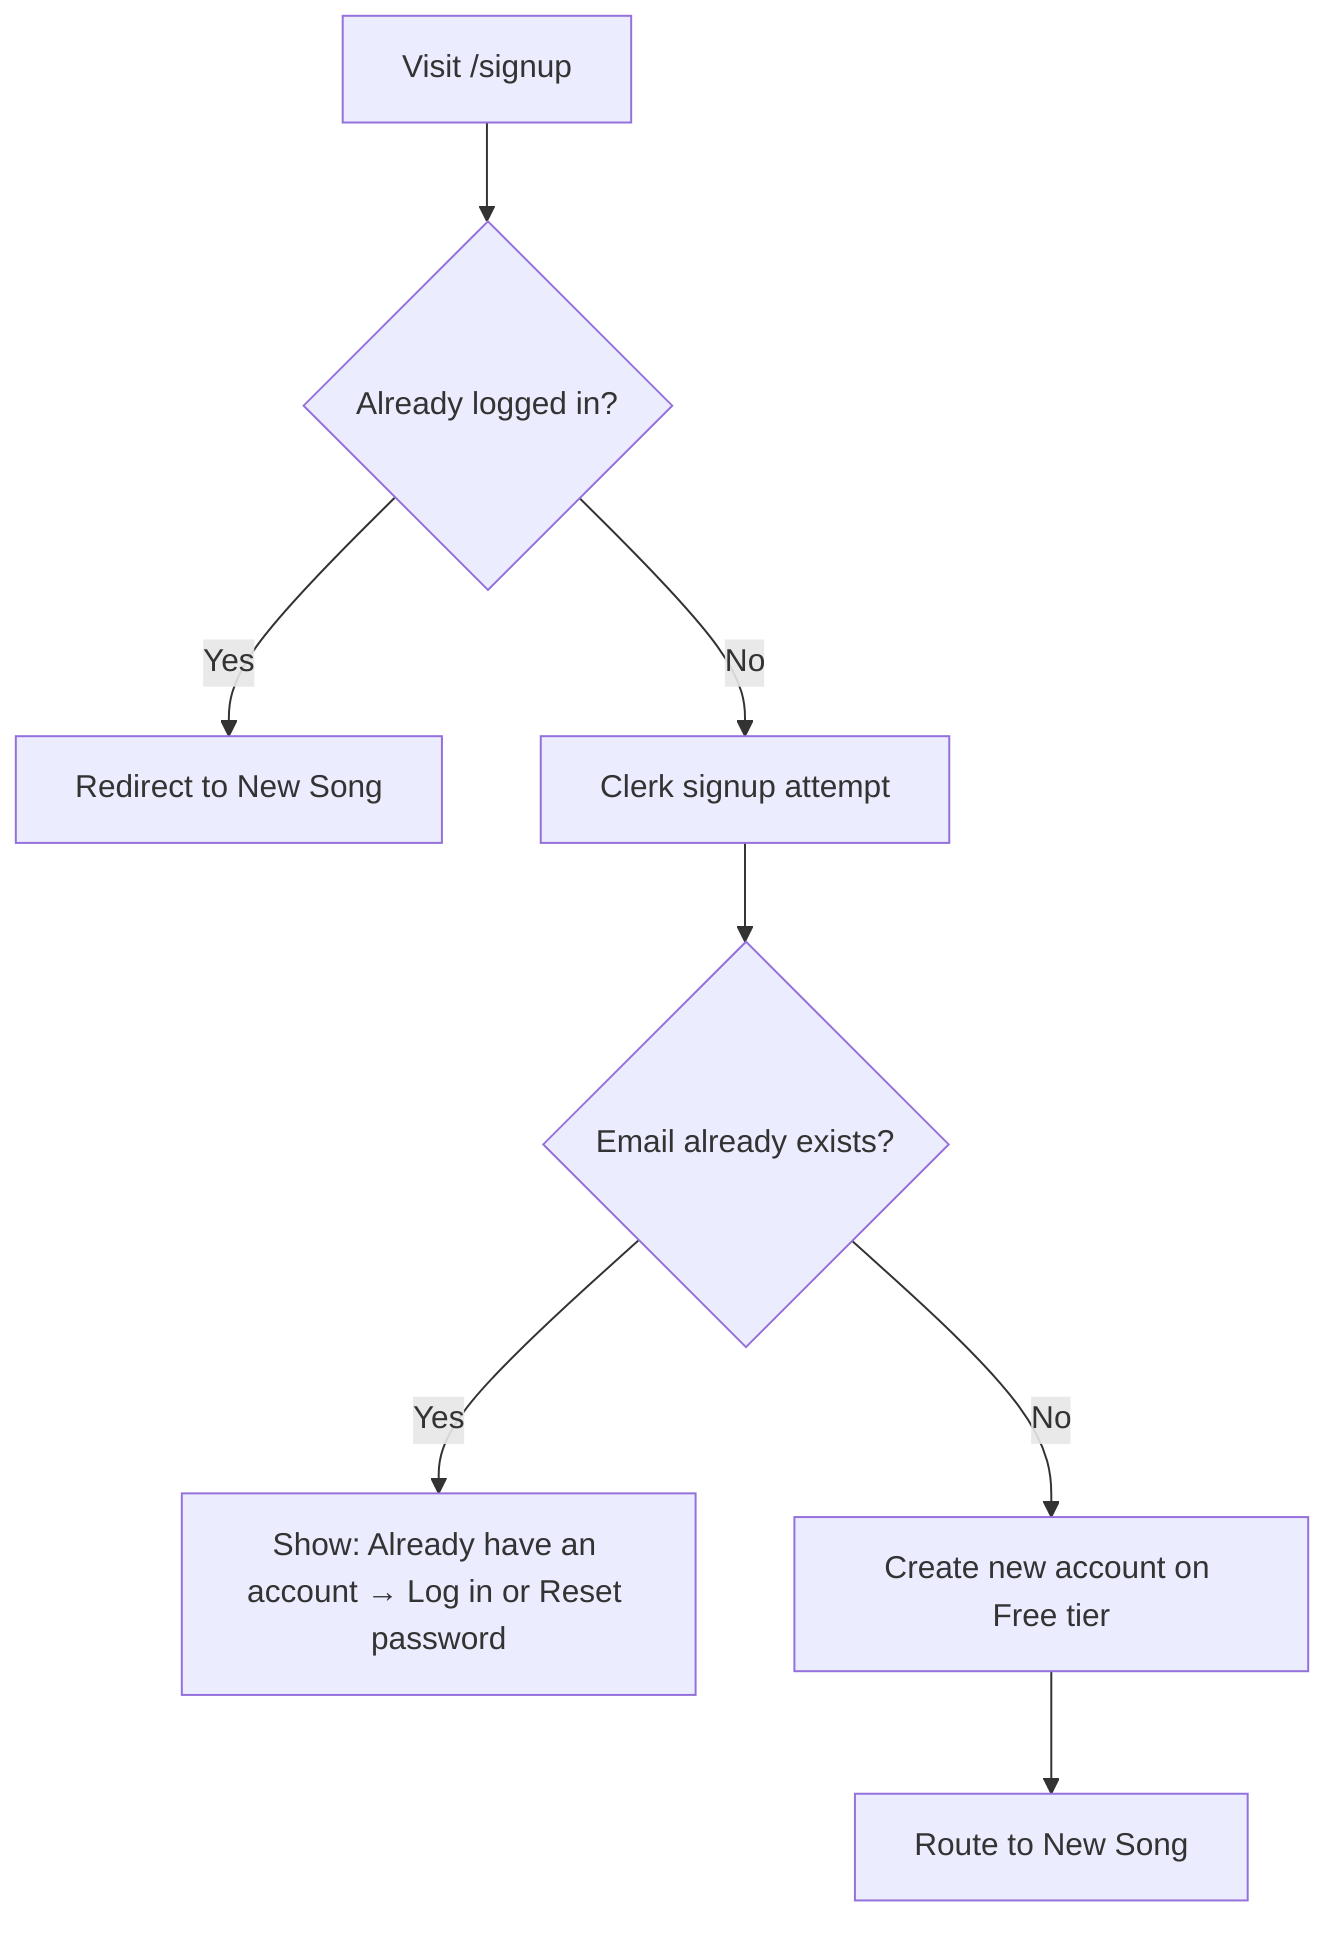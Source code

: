 flowchart TD
  A[Visit /signup] --> B{Already logged in?}

  B -- Yes --> C[Redirect to New Song]

  B -- No --> D[Clerk signup attempt]
  D --> E{Email already exists?}
  E -- Yes --> F[Show: Already have an account → Log in or Reset password]
  E -- No --> G[Create new account on Free tier]
  G --> H[Route to New Song]